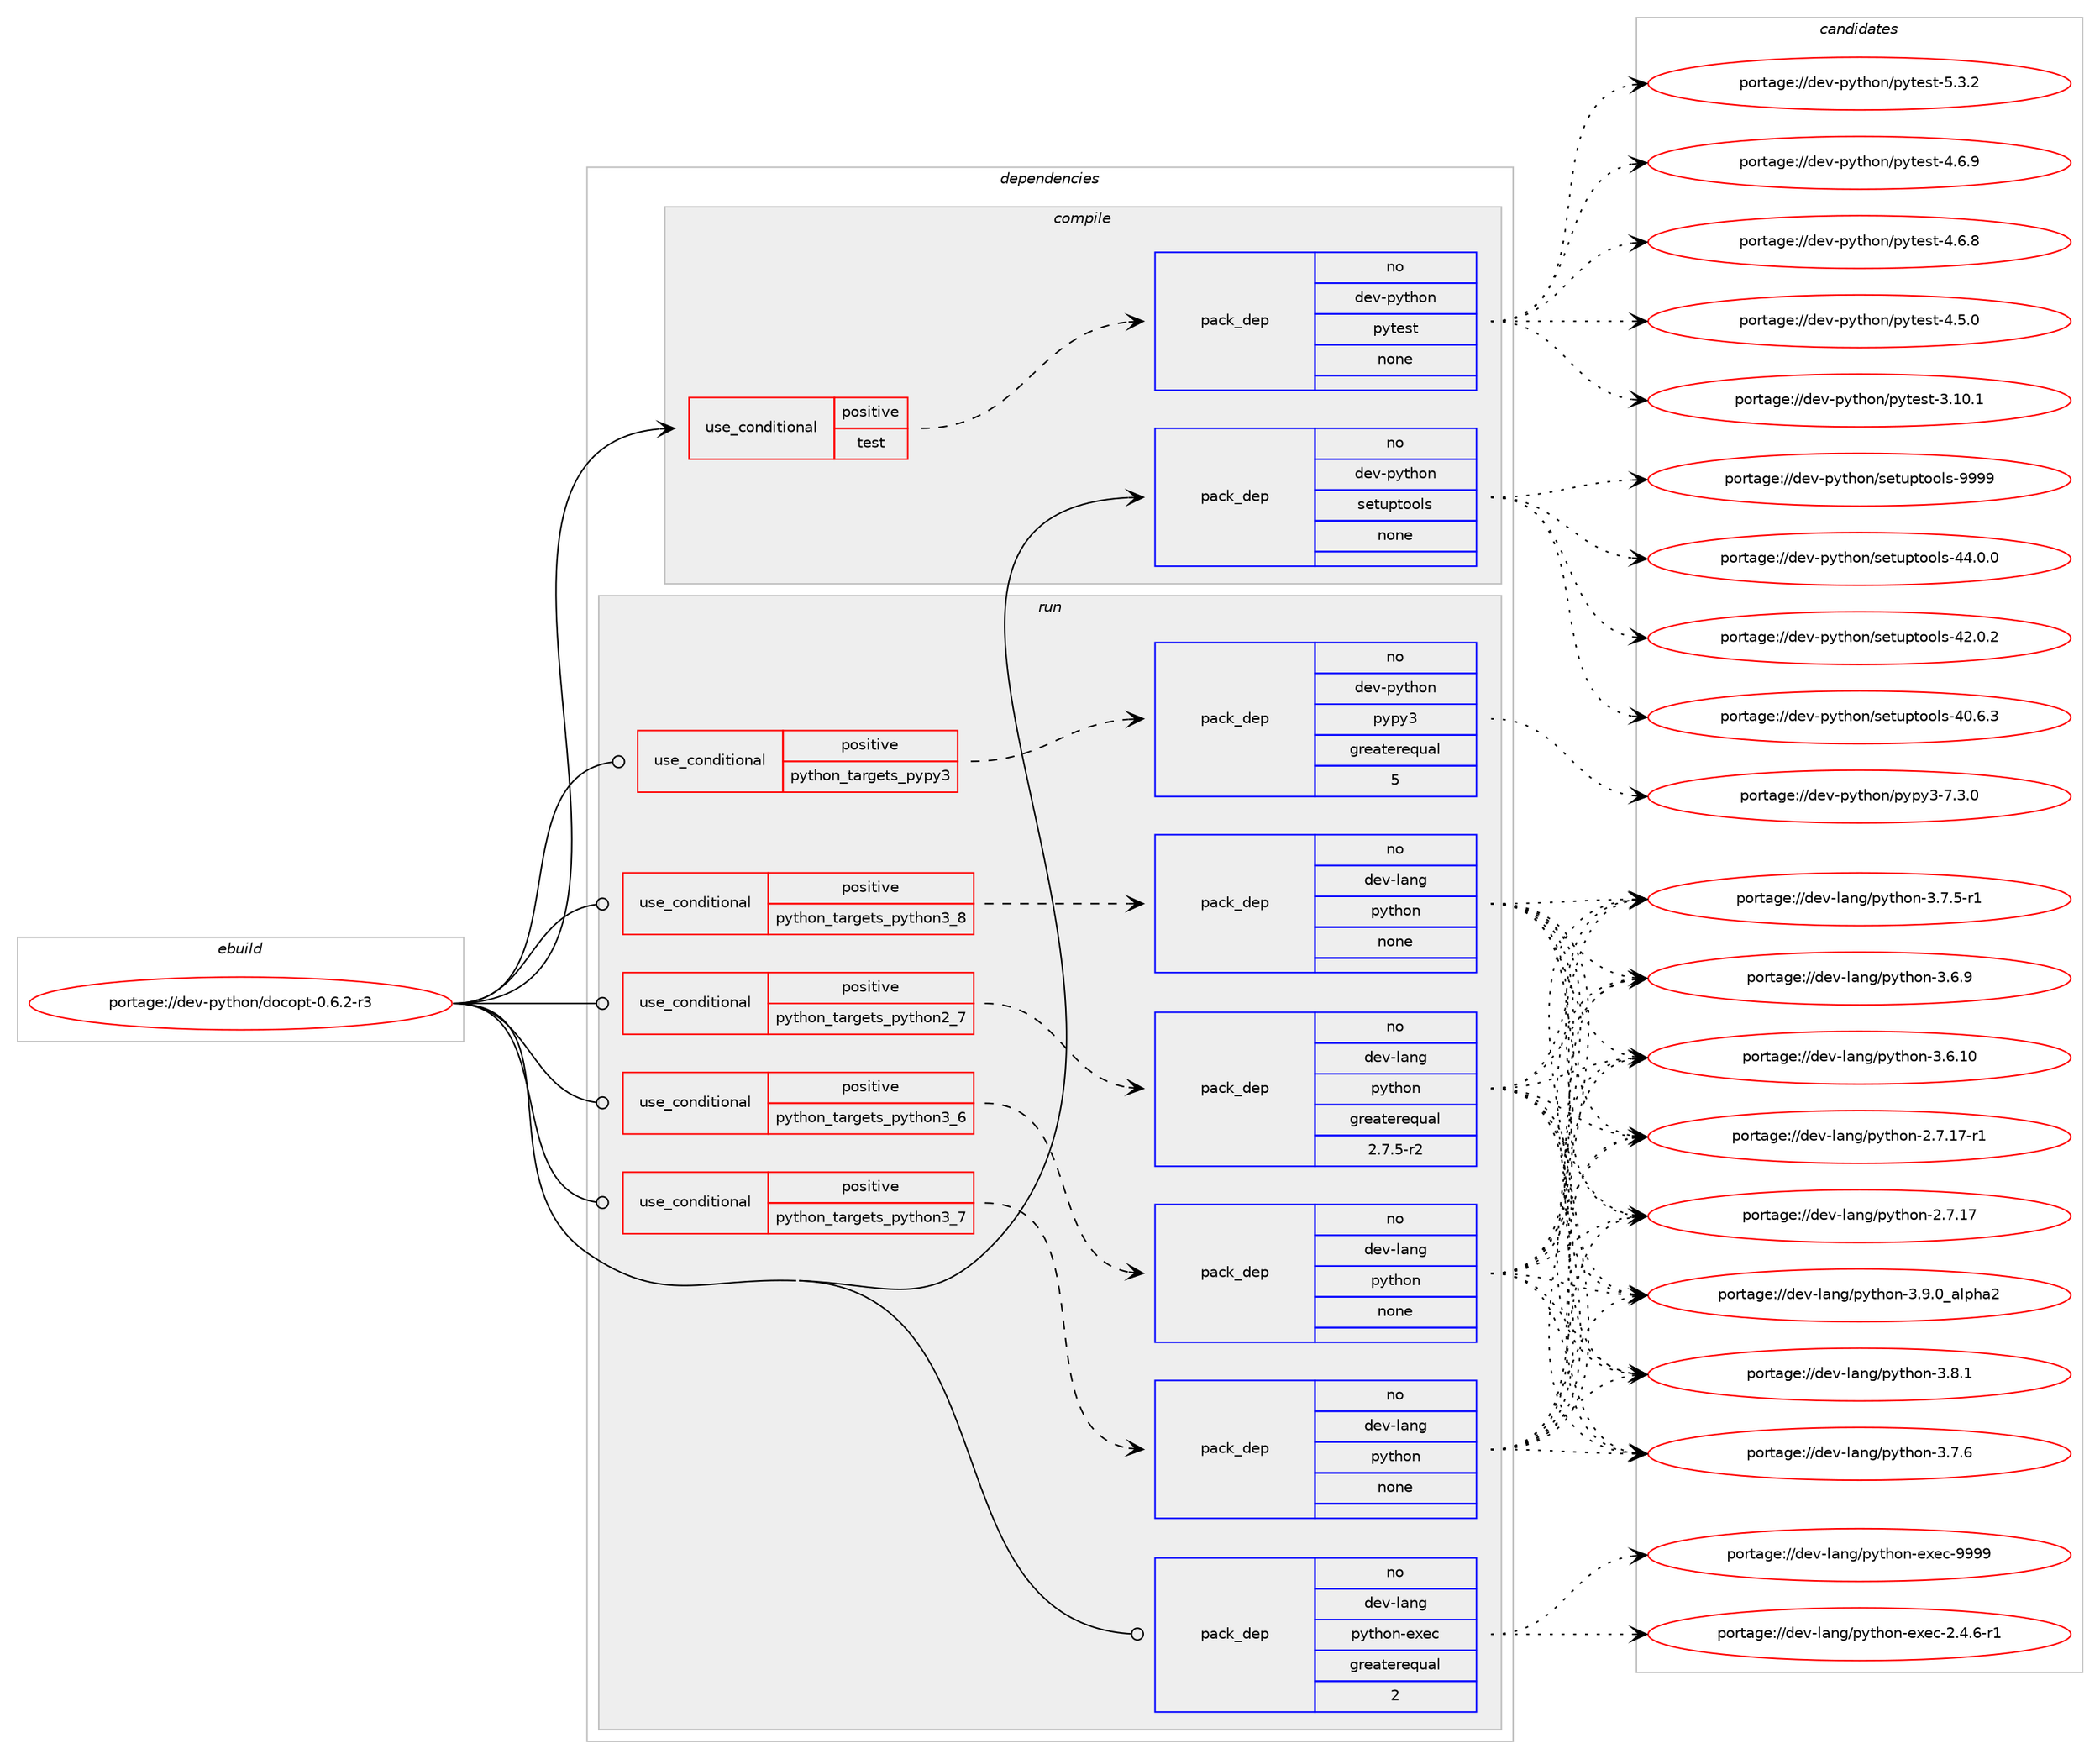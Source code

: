 digraph prolog {

# *************
# Graph options
# *************

newrank=true;
concentrate=true;
compound=true;
graph [rankdir=LR,fontname=Helvetica,fontsize=10,ranksep=1.5];#, ranksep=2.5, nodesep=0.2];
edge  [arrowhead=vee];
node  [fontname=Helvetica,fontsize=10];

# **********
# The ebuild
# **********

subgraph cluster_leftcol {
color=gray;
label=<<i>ebuild</i>>;
id [label="portage://dev-python/docopt-0.6.2-r3", color=red, width=4, href="../dev-python/docopt-0.6.2-r3.svg"];
}

# ****************
# The dependencies
# ****************

subgraph cluster_midcol {
color=gray;
label=<<i>dependencies</i>>;
subgraph cluster_compile {
fillcolor="#eeeeee";
style=filled;
label=<<i>compile</i>>;
subgraph cond116592 {
dependency463312 [label=<<TABLE BORDER="0" CELLBORDER="1" CELLSPACING="0" CELLPADDING="4"><TR><TD ROWSPAN="3" CELLPADDING="10">use_conditional</TD></TR><TR><TD>positive</TD></TR><TR><TD>test</TD></TR></TABLE>>, shape=none, color=red];
subgraph pack341727 {
dependency463313 [label=<<TABLE BORDER="0" CELLBORDER="1" CELLSPACING="0" CELLPADDING="4" WIDTH="220"><TR><TD ROWSPAN="6" CELLPADDING="30">pack_dep</TD></TR><TR><TD WIDTH="110">no</TD></TR><TR><TD>dev-python</TD></TR><TR><TD>pytest</TD></TR><TR><TD>none</TD></TR><TR><TD></TD></TR></TABLE>>, shape=none, color=blue];
}
dependency463312:e -> dependency463313:w [weight=20,style="dashed",arrowhead="vee"];
}
id:e -> dependency463312:w [weight=20,style="solid",arrowhead="vee"];
subgraph pack341728 {
dependency463314 [label=<<TABLE BORDER="0" CELLBORDER="1" CELLSPACING="0" CELLPADDING="4" WIDTH="220"><TR><TD ROWSPAN="6" CELLPADDING="30">pack_dep</TD></TR><TR><TD WIDTH="110">no</TD></TR><TR><TD>dev-python</TD></TR><TR><TD>setuptools</TD></TR><TR><TD>none</TD></TR><TR><TD></TD></TR></TABLE>>, shape=none, color=blue];
}
id:e -> dependency463314:w [weight=20,style="solid",arrowhead="vee"];
}
subgraph cluster_compileandrun {
fillcolor="#eeeeee";
style=filled;
label=<<i>compile and run</i>>;
}
subgraph cluster_run {
fillcolor="#eeeeee";
style=filled;
label=<<i>run</i>>;
subgraph cond116593 {
dependency463315 [label=<<TABLE BORDER="0" CELLBORDER="1" CELLSPACING="0" CELLPADDING="4"><TR><TD ROWSPAN="3" CELLPADDING="10">use_conditional</TD></TR><TR><TD>positive</TD></TR><TR><TD>python_targets_pypy3</TD></TR></TABLE>>, shape=none, color=red];
subgraph pack341729 {
dependency463316 [label=<<TABLE BORDER="0" CELLBORDER="1" CELLSPACING="0" CELLPADDING="4" WIDTH="220"><TR><TD ROWSPAN="6" CELLPADDING="30">pack_dep</TD></TR><TR><TD WIDTH="110">no</TD></TR><TR><TD>dev-python</TD></TR><TR><TD>pypy3</TD></TR><TR><TD>greaterequal</TD></TR><TR><TD>5</TD></TR></TABLE>>, shape=none, color=blue];
}
dependency463315:e -> dependency463316:w [weight=20,style="dashed",arrowhead="vee"];
}
id:e -> dependency463315:w [weight=20,style="solid",arrowhead="odot"];
subgraph cond116594 {
dependency463317 [label=<<TABLE BORDER="0" CELLBORDER="1" CELLSPACING="0" CELLPADDING="4"><TR><TD ROWSPAN="3" CELLPADDING="10">use_conditional</TD></TR><TR><TD>positive</TD></TR><TR><TD>python_targets_python2_7</TD></TR></TABLE>>, shape=none, color=red];
subgraph pack341730 {
dependency463318 [label=<<TABLE BORDER="0" CELLBORDER="1" CELLSPACING="0" CELLPADDING="4" WIDTH="220"><TR><TD ROWSPAN="6" CELLPADDING="30">pack_dep</TD></TR><TR><TD WIDTH="110">no</TD></TR><TR><TD>dev-lang</TD></TR><TR><TD>python</TD></TR><TR><TD>greaterequal</TD></TR><TR><TD>2.7.5-r2</TD></TR></TABLE>>, shape=none, color=blue];
}
dependency463317:e -> dependency463318:w [weight=20,style="dashed",arrowhead="vee"];
}
id:e -> dependency463317:w [weight=20,style="solid",arrowhead="odot"];
subgraph cond116595 {
dependency463319 [label=<<TABLE BORDER="0" CELLBORDER="1" CELLSPACING="0" CELLPADDING="4"><TR><TD ROWSPAN="3" CELLPADDING="10">use_conditional</TD></TR><TR><TD>positive</TD></TR><TR><TD>python_targets_python3_6</TD></TR></TABLE>>, shape=none, color=red];
subgraph pack341731 {
dependency463320 [label=<<TABLE BORDER="0" CELLBORDER="1" CELLSPACING="0" CELLPADDING="4" WIDTH="220"><TR><TD ROWSPAN="6" CELLPADDING="30">pack_dep</TD></TR><TR><TD WIDTH="110">no</TD></TR><TR><TD>dev-lang</TD></TR><TR><TD>python</TD></TR><TR><TD>none</TD></TR><TR><TD></TD></TR></TABLE>>, shape=none, color=blue];
}
dependency463319:e -> dependency463320:w [weight=20,style="dashed",arrowhead="vee"];
}
id:e -> dependency463319:w [weight=20,style="solid",arrowhead="odot"];
subgraph cond116596 {
dependency463321 [label=<<TABLE BORDER="0" CELLBORDER="1" CELLSPACING="0" CELLPADDING="4"><TR><TD ROWSPAN="3" CELLPADDING="10">use_conditional</TD></TR><TR><TD>positive</TD></TR><TR><TD>python_targets_python3_7</TD></TR></TABLE>>, shape=none, color=red];
subgraph pack341732 {
dependency463322 [label=<<TABLE BORDER="0" CELLBORDER="1" CELLSPACING="0" CELLPADDING="4" WIDTH="220"><TR><TD ROWSPAN="6" CELLPADDING="30">pack_dep</TD></TR><TR><TD WIDTH="110">no</TD></TR><TR><TD>dev-lang</TD></TR><TR><TD>python</TD></TR><TR><TD>none</TD></TR><TR><TD></TD></TR></TABLE>>, shape=none, color=blue];
}
dependency463321:e -> dependency463322:w [weight=20,style="dashed",arrowhead="vee"];
}
id:e -> dependency463321:w [weight=20,style="solid",arrowhead="odot"];
subgraph cond116597 {
dependency463323 [label=<<TABLE BORDER="0" CELLBORDER="1" CELLSPACING="0" CELLPADDING="4"><TR><TD ROWSPAN="3" CELLPADDING="10">use_conditional</TD></TR><TR><TD>positive</TD></TR><TR><TD>python_targets_python3_8</TD></TR></TABLE>>, shape=none, color=red];
subgraph pack341733 {
dependency463324 [label=<<TABLE BORDER="0" CELLBORDER="1" CELLSPACING="0" CELLPADDING="4" WIDTH="220"><TR><TD ROWSPAN="6" CELLPADDING="30">pack_dep</TD></TR><TR><TD WIDTH="110">no</TD></TR><TR><TD>dev-lang</TD></TR><TR><TD>python</TD></TR><TR><TD>none</TD></TR><TR><TD></TD></TR></TABLE>>, shape=none, color=blue];
}
dependency463323:e -> dependency463324:w [weight=20,style="dashed",arrowhead="vee"];
}
id:e -> dependency463323:w [weight=20,style="solid",arrowhead="odot"];
subgraph pack341734 {
dependency463325 [label=<<TABLE BORDER="0" CELLBORDER="1" CELLSPACING="0" CELLPADDING="4" WIDTH="220"><TR><TD ROWSPAN="6" CELLPADDING="30">pack_dep</TD></TR><TR><TD WIDTH="110">no</TD></TR><TR><TD>dev-lang</TD></TR><TR><TD>python-exec</TD></TR><TR><TD>greaterequal</TD></TR><TR><TD>2</TD></TR></TABLE>>, shape=none, color=blue];
}
id:e -> dependency463325:w [weight=20,style="solid",arrowhead="odot"];
}
}

# **************
# The candidates
# **************

subgraph cluster_choices {
rank=same;
color=gray;
label=<<i>candidates</i>>;

subgraph choice341727 {
color=black;
nodesep=1;
choice1001011184511212111610411111047112121116101115116455346514650 [label="portage://dev-python/pytest-5.3.2", color=red, width=4,href="../dev-python/pytest-5.3.2.svg"];
choice1001011184511212111610411111047112121116101115116455246544657 [label="portage://dev-python/pytest-4.6.9", color=red, width=4,href="../dev-python/pytest-4.6.9.svg"];
choice1001011184511212111610411111047112121116101115116455246544656 [label="portage://dev-python/pytest-4.6.8", color=red, width=4,href="../dev-python/pytest-4.6.8.svg"];
choice1001011184511212111610411111047112121116101115116455246534648 [label="portage://dev-python/pytest-4.5.0", color=red, width=4,href="../dev-python/pytest-4.5.0.svg"];
choice100101118451121211161041111104711212111610111511645514649484649 [label="portage://dev-python/pytest-3.10.1", color=red, width=4,href="../dev-python/pytest-3.10.1.svg"];
dependency463313:e -> choice1001011184511212111610411111047112121116101115116455346514650:w [style=dotted,weight="100"];
dependency463313:e -> choice1001011184511212111610411111047112121116101115116455246544657:w [style=dotted,weight="100"];
dependency463313:e -> choice1001011184511212111610411111047112121116101115116455246544656:w [style=dotted,weight="100"];
dependency463313:e -> choice1001011184511212111610411111047112121116101115116455246534648:w [style=dotted,weight="100"];
dependency463313:e -> choice100101118451121211161041111104711212111610111511645514649484649:w [style=dotted,weight="100"];
}
subgraph choice341728 {
color=black;
nodesep=1;
choice10010111845112121116104111110471151011161171121161111111081154557575757 [label="portage://dev-python/setuptools-9999", color=red, width=4,href="../dev-python/setuptools-9999.svg"];
choice100101118451121211161041111104711510111611711211611111110811545525246484648 [label="portage://dev-python/setuptools-44.0.0", color=red, width=4,href="../dev-python/setuptools-44.0.0.svg"];
choice100101118451121211161041111104711510111611711211611111110811545525046484650 [label="portage://dev-python/setuptools-42.0.2", color=red, width=4,href="../dev-python/setuptools-42.0.2.svg"];
choice100101118451121211161041111104711510111611711211611111110811545524846544651 [label="portage://dev-python/setuptools-40.6.3", color=red, width=4,href="../dev-python/setuptools-40.6.3.svg"];
dependency463314:e -> choice10010111845112121116104111110471151011161171121161111111081154557575757:w [style=dotted,weight="100"];
dependency463314:e -> choice100101118451121211161041111104711510111611711211611111110811545525246484648:w [style=dotted,weight="100"];
dependency463314:e -> choice100101118451121211161041111104711510111611711211611111110811545525046484650:w [style=dotted,weight="100"];
dependency463314:e -> choice100101118451121211161041111104711510111611711211611111110811545524846544651:w [style=dotted,weight="100"];
}
subgraph choice341729 {
color=black;
nodesep=1;
choice100101118451121211161041111104711212111212151455546514648 [label="portage://dev-python/pypy3-7.3.0", color=red, width=4,href="../dev-python/pypy3-7.3.0.svg"];
dependency463316:e -> choice100101118451121211161041111104711212111212151455546514648:w [style=dotted,weight="100"];
}
subgraph choice341730 {
color=black;
nodesep=1;
choice10010111845108971101034711212111610411111045514657464895971081121049750 [label="portage://dev-lang/python-3.9.0_alpha2", color=red, width=4,href="../dev-lang/python-3.9.0_alpha2.svg"];
choice100101118451089711010347112121116104111110455146564649 [label="portage://dev-lang/python-3.8.1", color=red, width=4,href="../dev-lang/python-3.8.1.svg"];
choice100101118451089711010347112121116104111110455146554654 [label="portage://dev-lang/python-3.7.6", color=red, width=4,href="../dev-lang/python-3.7.6.svg"];
choice1001011184510897110103471121211161041111104551465546534511449 [label="portage://dev-lang/python-3.7.5-r1", color=red, width=4,href="../dev-lang/python-3.7.5-r1.svg"];
choice100101118451089711010347112121116104111110455146544657 [label="portage://dev-lang/python-3.6.9", color=red, width=4,href="../dev-lang/python-3.6.9.svg"];
choice10010111845108971101034711212111610411111045514654464948 [label="portage://dev-lang/python-3.6.10", color=red, width=4,href="../dev-lang/python-3.6.10.svg"];
choice100101118451089711010347112121116104111110455046554649554511449 [label="portage://dev-lang/python-2.7.17-r1", color=red, width=4,href="../dev-lang/python-2.7.17-r1.svg"];
choice10010111845108971101034711212111610411111045504655464955 [label="portage://dev-lang/python-2.7.17", color=red, width=4,href="../dev-lang/python-2.7.17.svg"];
dependency463318:e -> choice10010111845108971101034711212111610411111045514657464895971081121049750:w [style=dotted,weight="100"];
dependency463318:e -> choice100101118451089711010347112121116104111110455146564649:w [style=dotted,weight="100"];
dependency463318:e -> choice100101118451089711010347112121116104111110455146554654:w [style=dotted,weight="100"];
dependency463318:e -> choice1001011184510897110103471121211161041111104551465546534511449:w [style=dotted,weight="100"];
dependency463318:e -> choice100101118451089711010347112121116104111110455146544657:w [style=dotted,weight="100"];
dependency463318:e -> choice10010111845108971101034711212111610411111045514654464948:w [style=dotted,weight="100"];
dependency463318:e -> choice100101118451089711010347112121116104111110455046554649554511449:w [style=dotted,weight="100"];
dependency463318:e -> choice10010111845108971101034711212111610411111045504655464955:w [style=dotted,weight="100"];
}
subgraph choice341731 {
color=black;
nodesep=1;
choice10010111845108971101034711212111610411111045514657464895971081121049750 [label="portage://dev-lang/python-3.9.0_alpha2", color=red, width=4,href="../dev-lang/python-3.9.0_alpha2.svg"];
choice100101118451089711010347112121116104111110455146564649 [label="portage://dev-lang/python-3.8.1", color=red, width=4,href="../dev-lang/python-3.8.1.svg"];
choice100101118451089711010347112121116104111110455146554654 [label="portage://dev-lang/python-3.7.6", color=red, width=4,href="../dev-lang/python-3.7.6.svg"];
choice1001011184510897110103471121211161041111104551465546534511449 [label="portage://dev-lang/python-3.7.5-r1", color=red, width=4,href="../dev-lang/python-3.7.5-r1.svg"];
choice100101118451089711010347112121116104111110455146544657 [label="portage://dev-lang/python-3.6.9", color=red, width=4,href="../dev-lang/python-3.6.9.svg"];
choice10010111845108971101034711212111610411111045514654464948 [label="portage://dev-lang/python-3.6.10", color=red, width=4,href="../dev-lang/python-3.6.10.svg"];
choice100101118451089711010347112121116104111110455046554649554511449 [label="portage://dev-lang/python-2.7.17-r1", color=red, width=4,href="../dev-lang/python-2.7.17-r1.svg"];
choice10010111845108971101034711212111610411111045504655464955 [label="portage://dev-lang/python-2.7.17", color=red, width=4,href="../dev-lang/python-2.7.17.svg"];
dependency463320:e -> choice10010111845108971101034711212111610411111045514657464895971081121049750:w [style=dotted,weight="100"];
dependency463320:e -> choice100101118451089711010347112121116104111110455146564649:w [style=dotted,weight="100"];
dependency463320:e -> choice100101118451089711010347112121116104111110455146554654:w [style=dotted,weight="100"];
dependency463320:e -> choice1001011184510897110103471121211161041111104551465546534511449:w [style=dotted,weight="100"];
dependency463320:e -> choice100101118451089711010347112121116104111110455146544657:w [style=dotted,weight="100"];
dependency463320:e -> choice10010111845108971101034711212111610411111045514654464948:w [style=dotted,weight="100"];
dependency463320:e -> choice100101118451089711010347112121116104111110455046554649554511449:w [style=dotted,weight="100"];
dependency463320:e -> choice10010111845108971101034711212111610411111045504655464955:w [style=dotted,weight="100"];
}
subgraph choice341732 {
color=black;
nodesep=1;
choice10010111845108971101034711212111610411111045514657464895971081121049750 [label="portage://dev-lang/python-3.9.0_alpha2", color=red, width=4,href="../dev-lang/python-3.9.0_alpha2.svg"];
choice100101118451089711010347112121116104111110455146564649 [label="portage://dev-lang/python-3.8.1", color=red, width=4,href="../dev-lang/python-3.8.1.svg"];
choice100101118451089711010347112121116104111110455146554654 [label="portage://dev-lang/python-3.7.6", color=red, width=4,href="../dev-lang/python-3.7.6.svg"];
choice1001011184510897110103471121211161041111104551465546534511449 [label="portage://dev-lang/python-3.7.5-r1", color=red, width=4,href="../dev-lang/python-3.7.5-r1.svg"];
choice100101118451089711010347112121116104111110455146544657 [label="portage://dev-lang/python-3.6.9", color=red, width=4,href="../dev-lang/python-3.6.9.svg"];
choice10010111845108971101034711212111610411111045514654464948 [label="portage://dev-lang/python-3.6.10", color=red, width=4,href="../dev-lang/python-3.6.10.svg"];
choice100101118451089711010347112121116104111110455046554649554511449 [label="portage://dev-lang/python-2.7.17-r1", color=red, width=4,href="../dev-lang/python-2.7.17-r1.svg"];
choice10010111845108971101034711212111610411111045504655464955 [label="portage://dev-lang/python-2.7.17", color=red, width=4,href="../dev-lang/python-2.7.17.svg"];
dependency463322:e -> choice10010111845108971101034711212111610411111045514657464895971081121049750:w [style=dotted,weight="100"];
dependency463322:e -> choice100101118451089711010347112121116104111110455146564649:w [style=dotted,weight="100"];
dependency463322:e -> choice100101118451089711010347112121116104111110455146554654:w [style=dotted,weight="100"];
dependency463322:e -> choice1001011184510897110103471121211161041111104551465546534511449:w [style=dotted,weight="100"];
dependency463322:e -> choice100101118451089711010347112121116104111110455146544657:w [style=dotted,weight="100"];
dependency463322:e -> choice10010111845108971101034711212111610411111045514654464948:w [style=dotted,weight="100"];
dependency463322:e -> choice100101118451089711010347112121116104111110455046554649554511449:w [style=dotted,weight="100"];
dependency463322:e -> choice10010111845108971101034711212111610411111045504655464955:w [style=dotted,weight="100"];
}
subgraph choice341733 {
color=black;
nodesep=1;
choice10010111845108971101034711212111610411111045514657464895971081121049750 [label="portage://dev-lang/python-3.9.0_alpha2", color=red, width=4,href="../dev-lang/python-3.9.0_alpha2.svg"];
choice100101118451089711010347112121116104111110455146564649 [label="portage://dev-lang/python-3.8.1", color=red, width=4,href="../dev-lang/python-3.8.1.svg"];
choice100101118451089711010347112121116104111110455146554654 [label="portage://dev-lang/python-3.7.6", color=red, width=4,href="../dev-lang/python-3.7.6.svg"];
choice1001011184510897110103471121211161041111104551465546534511449 [label="portage://dev-lang/python-3.7.5-r1", color=red, width=4,href="../dev-lang/python-3.7.5-r1.svg"];
choice100101118451089711010347112121116104111110455146544657 [label="portage://dev-lang/python-3.6.9", color=red, width=4,href="../dev-lang/python-3.6.9.svg"];
choice10010111845108971101034711212111610411111045514654464948 [label="portage://dev-lang/python-3.6.10", color=red, width=4,href="../dev-lang/python-3.6.10.svg"];
choice100101118451089711010347112121116104111110455046554649554511449 [label="portage://dev-lang/python-2.7.17-r1", color=red, width=4,href="../dev-lang/python-2.7.17-r1.svg"];
choice10010111845108971101034711212111610411111045504655464955 [label="portage://dev-lang/python-2.7.17", color=red, width=4,href="../dev-lang/python-2.7.17.svg"];
dependency463324:e -> choice10010111845108971101034711212111610411111045514657464895971081121049750:w [style=dotted,weight="100"];
dependency463324:e -> choice100101118451089711010347112121116104111110455146564649:w [style=dotted,weight="100"];
dependency463324:e -> choice100101118451089711010347112121116104111110455146554654:w [style=dotted,weight="100"];
dependency463324:e -> choice1001011184510897110103471121211161041111104551465546534511449:w [style=dotted,weight="100"];
dependency463324:e -> choice100101118451089711010347112121116104111110455146544657:w [style=dotted,weight="100"];
dependency463324:e -> choice10010111845108971101034711212111610411111045514654464948:w [style=dotted,weight="100"];
dependency463324:e -> choice100101118451089711010347112121116104111110455046554649554511449:w [style=dotted,weight="100"];
dependency463324:e -> choice10010111845108971101034711212111610411111045504655464955:w [style=dotted,weight="100"];
}
subgraph choice341734 {
color=black;
nodesep=1;
choice10010111845108971101034711212111610411111045101120101994557575757 [label="portage://dev-lang/python-exec-9999", color=red, width=4,href="../dev-lang/python-exec-9999.svg"];
choice10010111845108971101034711212111610411111045101120101994550465246544511449 [label="portage://dev-lang/python-exec-2.4.6-r1", color=red, width=4,href="../dev-lang/python-exec-2.4.6-r1.svg"];
dependency463325:e -> choice10010111845108971101034711212111610411111045101120101994557575757:w [style=dotted,weight="100"];
dependency463325:e -> choice10010111845108971101034711212111610411111045101120101994550465246544511449:w [style=dotted,weight="100"];
}
}

}
